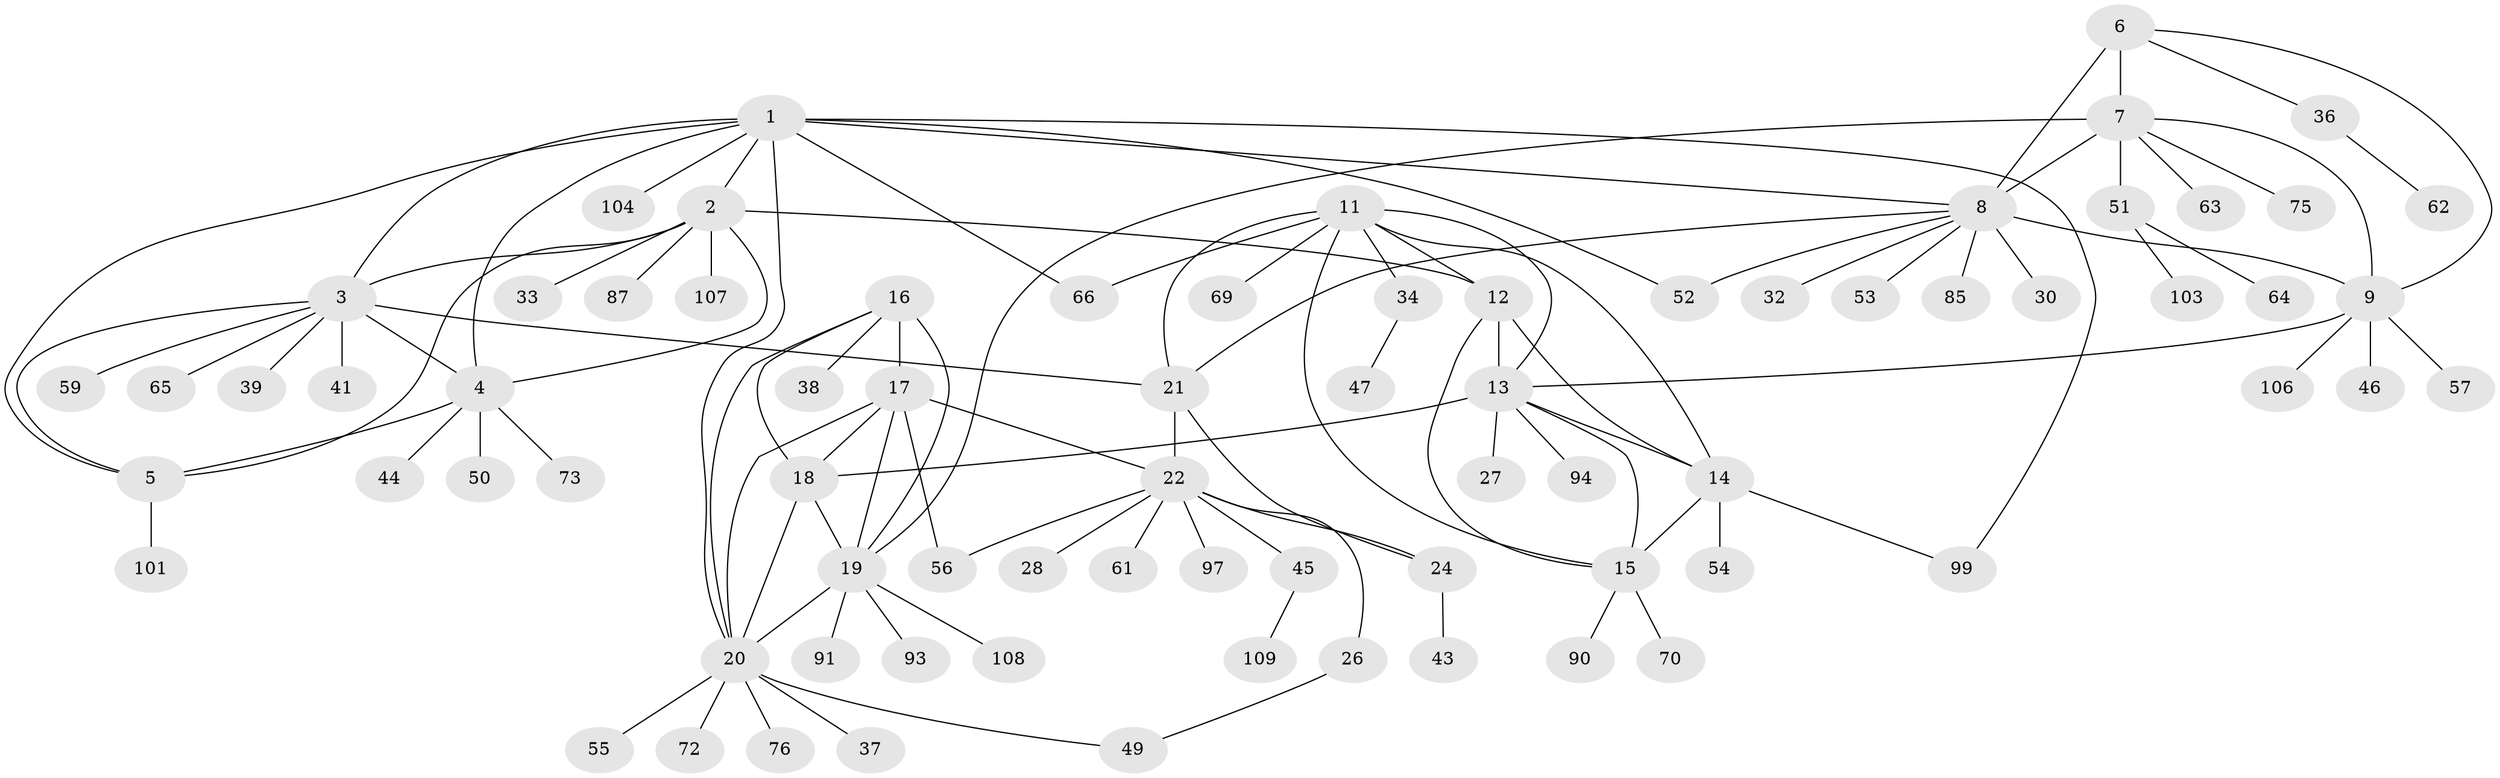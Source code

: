 // original degree distribution, {10: 0.01834862385321101, 8: 0.06422018348623854, 9: 0.045871559633027525, 7: 0.01834862385321101, 5: 0.045871559633027525, 12: 0.009174311926605505, 6: 0.027522935779816515, 2: 0.14678899082568808, 1: 0.5871559633027523, 3: 0.03669724770642202}
// Generated by graph-tools (version 1.1) at 2025/19/03/04/25 18:19:29]
// undirected, 76 vertices, 108 edges
graph export_dot {
graph [start="1"]
  node [color=gray90,style=filled];
  1;
  2;
  3;
  4;
  5;
  6;
  7;
  8 [super="+10"];
  9;
  11;
  12 [super="+95+48"];
  13 [super="+35"];
  14 [super="+40"];
  15;
  16;
  17 [super="+96+29"];
  18;
  19;
  20;
  21 [super="+31+89+23+42"];
  22 [super="+25+80+58"];
  24;
  26;
  27;
  28;
  30;
  32;
  33;
  34;
  36 [super="+86"];
  37 [super="+78"];
  38;
  39;
  41 [super="+83"];
  43;
  44;
  45;
  46 [super="+74"];
  47;
  49;
  50;
  51;
  52;
  53 [super="+81+71"];
  54;
  55;
  56;
  57;
  59;
  61;
  62;
  63;
  64;
  65 [super="+102"];
  66;
  69;
  70;
  72;
  73;
  75;
  76;
  85;
  87;
  90 [super="+105+92"];
  91;
  93;
  94;
  97;
  99;
  101;
  103;
  104;
  106;
  107;
  108;
  109;
  1 -- 2;
  1 -- 3;
  1 -- 4;
  1 -- 5;
  1 -- 8;
  1 -- 20;
  1 -- 52;
  1 -- 66;
  1 -- 99;
  1 -- 104;
  2 -- 3;
  2 -- 4;
  2 -- 5;
  2 -- 12;
  2 -- 33;
  2 -- 87;
  2 -- 107;
  3 -- 4;
  3 -- 5;
  3 -- 21;
  3 -- 39;
  3 -- 41;
  3 -- 59;
  3 -- 65;
  4 -- 5;
  4 -- 44;
  4 -- 50;
  4 -- 73;
  5 -- 101;
  6 -- 7;
  6 -- 8 [weight=2];
  6 -- 9;
  6 -- 36;
  7 -- 8 [weight=2];
  7 -- 9;
  7 -- 19;
  7 -- 51;
  7 -- 63;
  7 -- 75;
  8 -- 9 [weight=2];
  8 -- 30;
  8 -- 32;
  8 -- 52;
  8 -- 85;
  8 -- 21;
  8 -- 53;
  9 -- 13;
  9 -- 46;
  9 -- 57;
  9 -- 106;
  11 -- 12;
  11 -- 13;
  11 -- 14;
  11 -- 15;
  11 -- 21;
  11 -- 34;
  11 -- 66;
  11 -- 69;
  12 -- 13;
  12 -- 14;
  12 -- 15;
  13 -- 14;
  13 -- 15;
  13 -- 18;
  13 -- 27;
  13 -- 94;
  14 -- 15;
  14 -- 54;
  14 -- 99;
  15 -- 70;
  15 -- 90;
  16 -- 17;
  16 -- 18;
  16 -- 19;
  16 -- 20;
  16 -- 38;
  17 -- 18;
  17 -- 19;
  17 -- 20;
  17 -- 56;
  17 -- 22;
  18 -- 19;
  18 -- 20;
  19 -- 20;
  19 -- 91;
  19 -- 93;
  19 -- 108;
  20 -- 37;
  20 -- 49;
  20 -- 55;
  20 -- 72;
  20 -- 76;
  21 -- 22 [weight=4];
  21 -- 24 [weight=2];
  22 -- 24 [weight=2];
  22 -- 26;
  22 -- 28;
  22 -- 45;
  22 -- 97;
  22 -- 56;
  22 -- 61;
  24 -- 43;
  26 -- 49;
  34 -- 47;
  36 -- 62;
  45 -- 109;
  51 -- 64;
  51 -- 103;
}
